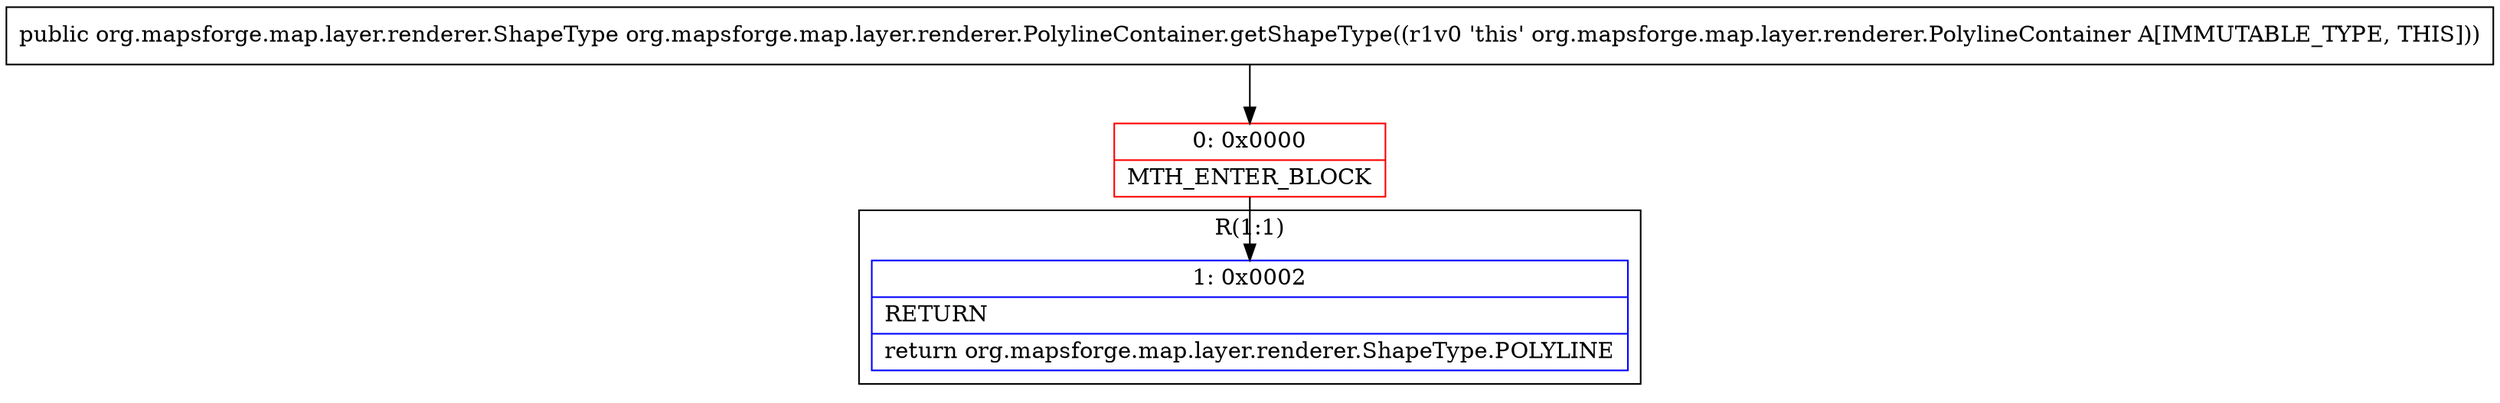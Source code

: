digraph "CFG fororg.mapsforge.map.layer.renderer.PolylineContainer.getShapeType()Lorg\/mapsforge\/map\/layer\/renderer\/ShapeType;" {
subgraph cluster_Region_1181412618 {
label = "R(1:1)";
node [shape=record,color=blue];
Node_1 [shape=record,label="{1\:\ 0x0002|RETURN\l|return org.mapsforge.map.layer.renderer.ShapeType.POLYLINE\l}"];
}
Node_0 [shape=record,color=red,label="{0\:\ 0x0000|MTH_ENTER_BLOCK\l}"];
MethodNode[shape=record,label="{public org.mapsforge.map.layer.renderer.ShapeType org.mapsforge.map.layer.renderer.PolylineContainer.getShapeType((r1v0 'this' org.mapsforge.map.layer.renderer.PolylineContainer A[IMMUTABLE_TYPE, THIS])) }"];
MethodNode -> Node_0;
Node_0 -> Node_1;
}

